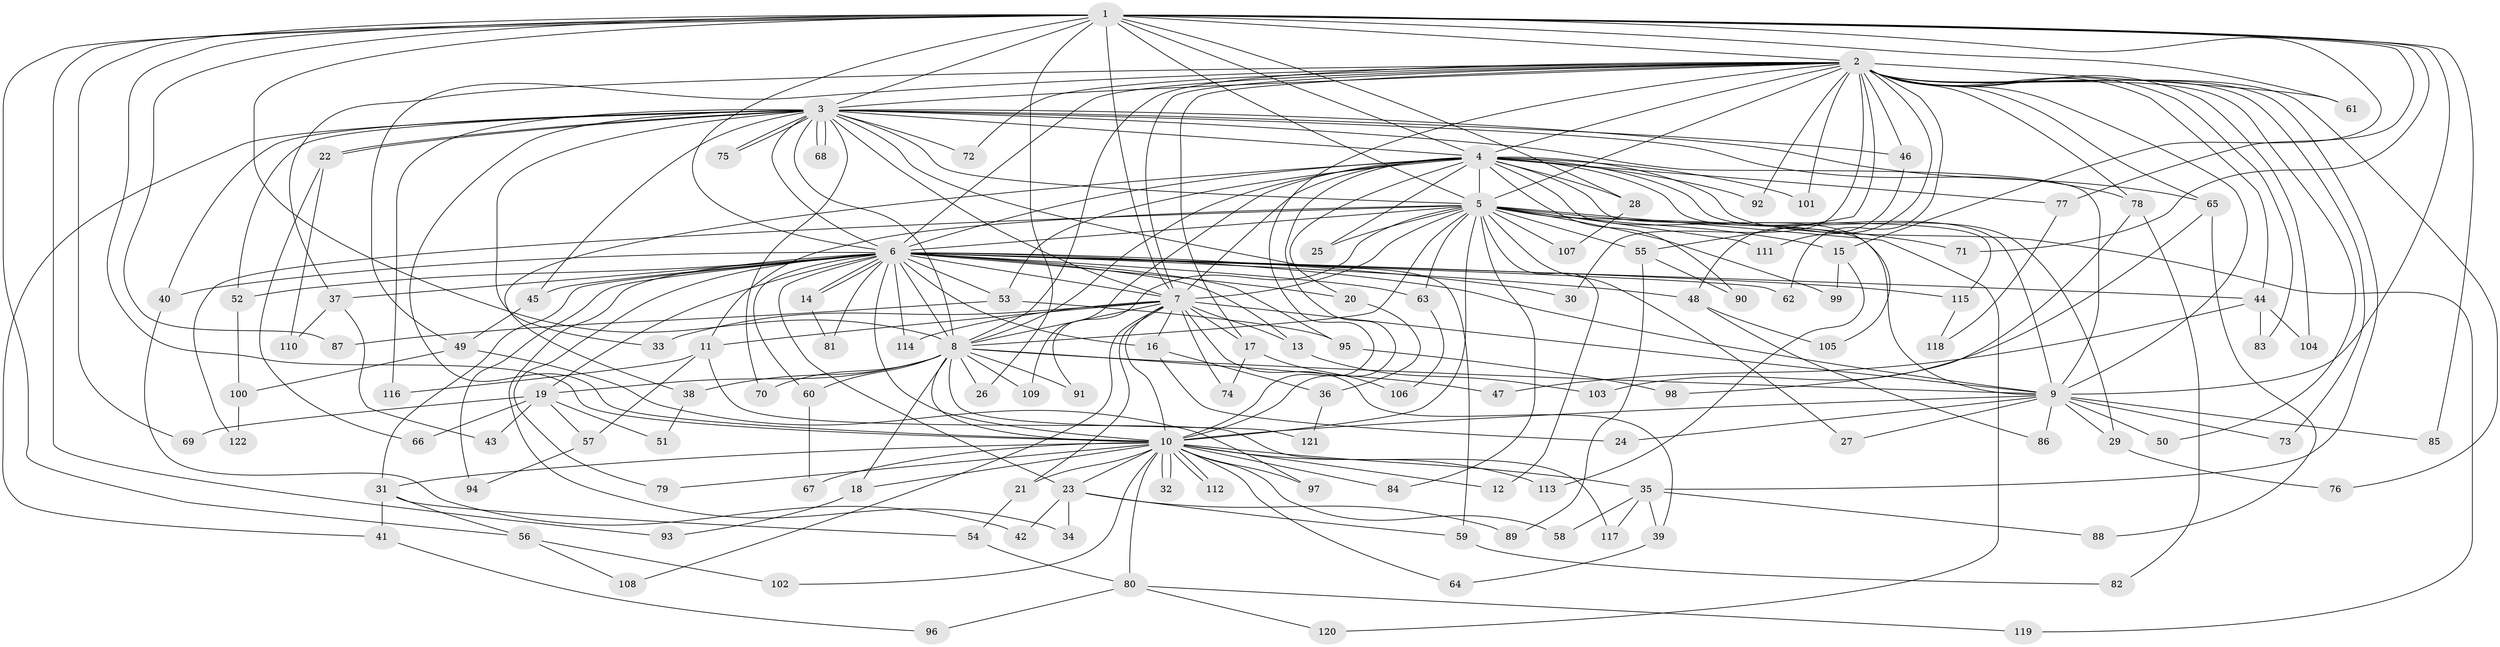 // Generated by graph-tools (version 1.1) at 2025/01/03/09/25 03:01:30]
// undirected, 122 vertices, 269 edges
graph export_dot {
graph [start="1"]
  node [color=gray90,style=filled];
  1;
  2;
  3;
  4;
  5;
  6;
  7;
  8;
  9;
  10;
  11;
  12;
  13;
  14;
  15;
  16;
  17;
  18;
  19;
  20;
  21;
  22;
  23;
  24;
  25;
  26;
  27;
  28;
  29;
  30;
  31;
  32;
  33;
  34;
  35;
  36;
  37;
  38;
  39;
  40;
  41;
  42;
  43;
  44;
  45;
  46;
  47;
  48;
  49;
  50;
  51;
  52;
  53;
  54;
  55;
  56;
  57;
  58;
  59;
  60;
  61;
  62;
  63;
  64;
  65;
  66;
  67;
  68;
  69;
  70;
  71;
  72;
  73;
  74;
  75;
  76;
  77;
  78;
  79;
  80;
  81;
  82;
  83;
  84;
  85;
  86;
  87;
  88;
  89;
  90;
  91;
  92;
  93;
  94;
  95;
  96;
  97;
  98;
  99;
  100;
  101;
  102;
  103;
  104;
  105;
  106;
  107;
  108;
  109;
  110;
  111;
  112;
  113;
  114;
  115;
  116;
  117;
  118;
  119;
  120;
  121;
  122;
  1 -- 2;
  1 -- 3;
  1 -- 4;
  1 -- 5;
  1 -- 6;
  1 -- 7;
  1 -- 8;
  1 -- 9;
  1 -- 10;
  1 -- 15;
  1 -- 26;
  1 -- 28;
  1 -- 56;
  1 -- 61;
  1 -- 69;
  1 -- 71;
  1 -- 77;
  1 -- 85;
  1 -- 87;
  1 -- 93;
  2 -- 3;
  2 -- 4;
  2 -- 5;
  2 -- 6;
  2 -- 7;
  2 -- 8;
  2 -- 9;
  2 -- 10;
  2 -- 17;
  2 -- 30;
  2 -- 35;
  2 -- 37;
  2 -- 44;
  2 -- 46;
  2 -- 49;
  2 -- 50;
  2 -- 55;
  2 -- 61;
  2 -- 62;
  2 -- 65;
  2 -- 72;
  2 -- 73;
  2 -- 76;
  2 -- 78;
  2 -- 83;
  2 -- 92;
  2 -- 101;
  2 -- 104;
  2 -- 111;
  3 -- 4;
  3 -- 5;
  3 -- 6;
  3 -- 7;
  3 -- 8;
  3 -- 9;
  3 -- 10;
  3 -- 22;
  3 -- 22;
  3 -- 33;
  3 -- 40;
  3 -- 41;
  3 -- 45;
  3 -- 46;
  3 -- 52;
  3 -- 59;
  3 -- 65;
  3 -- 68;
  3 -- 68;
  3 -- 70;
  3 -- 72;
  3 -- 75;
  3 -- 75;
  3 -- 78;
  3 -- 116;
  4 -- 5;
  4 -- 6;
  4 -- 7;
  4 -- 8;
  4 -- 9;
  4 -- 10;
  4 -- 20;
  4 -- 25;
  4 -- 28;
  4 -- 29;
  4 -- 38;
  4 -- 53;
  4 -- 77;
  4 -- 90;
  4 -- 92;
  4 -- 101;
  4 -- 105;
  4 -- 109;
  4 -- 115;
  4 -- 119;
  5 -- 6;
  5 -- 7;
  5 -- 8;
  5 -- 9;
  5 -- 10;
  5 -- 11;
  5 -- 12;
  5 -- 15;
  5 -- 25;
  5 -- 27;
  5 -- 55;
  5 -- 63;
  5 -- 71;
  5 -- 84;
  5 -- 91;
  5 -- 99;
  5 -- 107;
  5 -- 111;
  5 -- 120;
  5 -- 122;
  6 -- 7;
  6 -- 8;
  6 -- 9;
  6 -- 10;
  6 -- 13;
  6 -- 14;
  6 -- 14;
  6 -- 16;
  6 -- 19;
  6 -- 20;
  6 -- 23;
  6 -- 30;
  6 -- 31;
  6 -- 34;
  6 -- 37;
  6 -- 40;
  6 -- 44;
  6 -- 45;
  6 -- 48;
  6 -- 52;
  6 -- 53;
  6 -- 60;
  6 -- 62;
  6 -- 63;
  6 -- 79;
  6 -- 81;
  6 -- 94;
  6 -- 95;
  6 -- 114;
  6 -- 115;
  7 -- 8;
  7 -- 9;
  7 -- 10;
  7 -- 11;
  7 -- 13;
  7 -- 16;
  7 -- 17;
  7 -- 21;
  7 -- 33;
  7 -- 39;
  7 -- 74;
  7 -- 108;
  7 -- 114;
  8 -- 9;
  8 -- 10;
  8 -- 18;
  8 -- 19;
  8 -- 26;
  8 -- 38;
  8 -- 47;
  8 -- 60;
  8 -- 70;
  8 -- 91;
  8 -- 109;
  8 -- 121;
  9 -- 10;
  9 -- 24;
  9 -- 27;
  9 -- 29;
  9 -- 50;
  9 -- 73;
  9 -- 85;
  9 -- 86;
  10 -- 12;
  10 -- 18;
  10 -- 21;
  10 -- 23;
  10 -- 31;
  10 -- 32;
  10 -- 32;
  10 -- 35;
  10 -- 58;
  10 -- 64;
  10 -- 67;
  10 -- 79;
  10 -- 80;
  10 -- 84;
  10 -- 97;
  10 -- 102;
  10 -- 112;
  10 -- 112;
  10 -- 113;
  11 -- 57;
  11 -- 116;
  11 -- 117;
  13 -- 103;
  14 -- 81;
  15 -- 99;
  15 -- 113;
  16 -- 24;
  16 -- 36;
  17 -- 74;
  17 -- 106;
  18 -- 93;
  19 -- 43;
  19 -- 51;
  19 -- 57;
  19 -- 66;
  19 -- 69;
  20 -- 36;
  21 -- 54;
  22 -- 66;
  22 -- 110;
  23 -- 34;
  23 -- 42;
  23 -- 59;
  23 -- 89;
  28 -- 107;
  29 -- 76;
  31 -- 41;
  31 -- 54;
  31 -- 56;
  35 -- 39;
  35 -- 58;
  35 -- 88;
  35 -- 117;
  36 -- 121;
  37 -- 43;
  37 -- 110;
  38 -- 51;
  39 -- 64;
  40 -- 42;
  41 -- 96;
  44 -- 47;
  44 -- 83;
  44 -- 104;
  45 -- 49;
  46 -- 48;
  48 -- 86;
  48 -- 105;
  49 -- 97;
  49 -- 100;
  52 -- 100;
  53 -- 87;
  53 -- 95;
  54 -- 80;
  55 -- 89;
  55 -- 90;
  56 -- 102;
  56 -- 108;
  57 -- 94;
  59 -- 82;
  60 -- 67;
  63 -- 106;
  65 -- 88;
  65 -- 103;
  77 -- 118;
  78 -- 82;
  78 -- 98;
  80 -- 96;
  80 -- 119;
  80 -- 120;
  95 -- 98;
  100 -- 122;
  115 -- 118;
}
